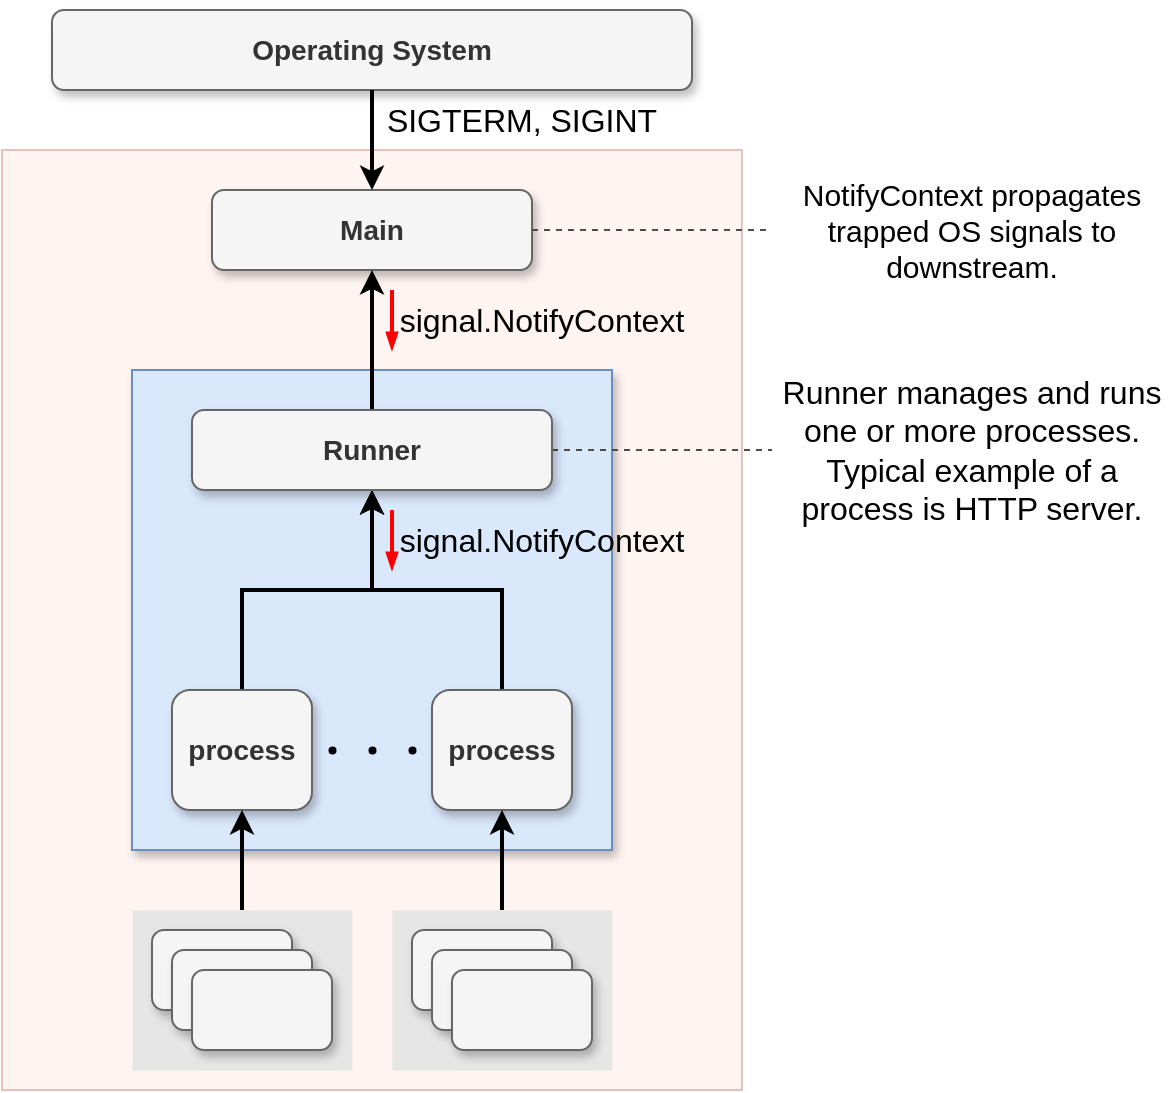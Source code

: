 <mxfile>
    <diagram id="GoSjPCBWs42Oj3rInSDV" name="image">
        <mxGraphModel dx="539" dy="1303" grid="1" gridSize="10" guides="1" tooltips="1" connect="1" arrows="1" fold="1" page="1" pageScale="1" pageWidth="827" pageHeight="1169" background="#ffffff" math="0" shadow="0">
            <root>
                <mxCell id="0"/>
                <mxCell id="1" parent="0"/>
                <mxCell id="4y8zBI1fQGplbvRanL30-23" value="" style="rounded=0;whiteSpace=wrap;html=1;fontSize=21;fillColor=#fad9d5;strokeColor=#ae4132;glass=0;opacity=30;" parent="1" vertex="1">
                    <mxGeometry x="175" y="290" width="370" height="470" as="geometry"/>
                </mxCell>
                <mxCell id="bk6alr26B-QRfy_AVpJc-3" value="Main" style="rounded=1;whiteSpace=wrap;html=1;fillColor=#f5f5f5;strokeColor=#666666;fontStyle=1;fontSize=14;fontColor=#333333;shadow=1;" parent="1" vertex="1">
                    <mxGeometry x="280" y="310" width="160" height="40" as="geometry"/>
                </mxCell>
                <mxCell id="4y8zBI1fQGplbvRanL30-27" value="Runner manages and runs one or more processes.&lt;br&gt;Typical example of a process is HTTP server." style="text;html=1;strokeColor=none;fillColor=none;align=center;verticalAlign=middle;whiteSpace=wrap;rounded=0;fontSize=16;" parent="1" vertex="1">
                    <mxGeometry x="560" y="400" width="200" height="80" as="geometry"/>
                </mxCell>
                <mxCell id="rlHsgIwTXOqiv6eNG3uc-1" value="Operating System" style="rounded=1;whiteSpace=wrap;html=1;fillColor=#f5f5f5;strokeColor=#666666;fontStyle=1;fontSize=14;fontColor=#333333;shadow=1;" parent="1" vertex="1">
                    <mxGeometry x="200" y="220" width="320" height="40" as="geometry"/>
                </mxCell>
                <mxCell id="rlHsgIwTXOqiv6eNG3uc-2" style="rounded=0;orthogonalLoop=1;jettySize=auto;html=1;entryX=0.5;entryY=0;entryDx=0;entryDy=0;fontSize=16;strokeWidth=2;" parent="1" source="rlHsgIwTXOqiv6eNG3uc-1" target="bk6alr26B-QRfy_AVpJc-3" edge="1">
                    <mxGeometry relative="1" as="geometry">
                        <mxPoint x="370" y="310" as="sourcePoint"/>
                        <mxPoint x="370" y="230" as="targetPoint"/>
                    </mxGeometry>
                </mxCell>
                <mxCell id="rlHsgIwTXOqiv6eNG3uc-3" value="SIGTERM, SIGINT" style="text;html=1;strokeColor=none;fillColor=none;align=center;verticalAlign=middle;whiteSpace=wrap;rounded=0;fontSize=16;" parent="1" vertex="1">
                    <mxGeometry x="360" y="260" width="150" height="30" as="geometry"/>
                </mxCell>
                <mxCell id="4y8zBI1fQGplbvRanL30-20" value="" style="rounded=0;whiteSpace=wrap;html=1;fontSize=21;fillColor=#dae8fc;strokeColor=#6c8ebf;shadow=1;" parent="1" vertex="1">
                    <mxGeometry x="240" y="400" width="240" height="240" as="geometry"/>
                </mxCell>
                <mxCell id="4y8zBI1fQGplbvRanL30-9" style="rounded=0;orthogonalLoop=1;jettySize=auto;html=1;fontSize=16;strokeWidth=2;exitX=0.5;exitY=0;exitDx=0;exitDy=0;edgeStyle=orthogonalEdgeStyle;" parent="1" source="4y8zBI1fQGplbvRanL30-6" target="4y8zBI1fQGplbvRanL30-3" edge="1">
                    <mxGeometry relative="1" as="geometry">
                        <mxPoint x="65" y="550" as="sourcePoint"/>
                        <mxPoint x="130" y="470" as="targetPoint"/>
                    </mxGeometry>
                </mxCell>
                <mxCell id="4y8zBI1fQGplbvRanL30-10" style="rounded=0;orthogonalLoop=1;jettySize=auto;html=1;fontSize=16;strokeWidth=2;edgeStyle=orthogonalEdgeStyle;" parent="1" source="4y8zBI1fQGplbvRanL30-7" target="4y8zBI1fQGplbvRanL30-3" edge="1">
                    <mxGeometry relative="1" as="geometry">
                        <mxPoint x="304" y="550" as="sourcePoint"/>
                        <mxPoint x="370" y="470" as="targetPoint"/>
                    </mxGeometry>
                </mxCell>
                <mxCell id="5RBzZOxQvPf8CkdE8hNP-8" value="" style="group" parent="1" vertex="1" connectable="0">
                    <mxGeometry x="370" y="360" width="150" height="30" as="geometry"/>
                </mxCell>
                <mxCell id="5RBzZOxQvPf8CkdE8hNP-9" value="signal.NotifyContext" style="text;html=1;strokeColor=none;fillColor=none;align=center;verticalAlign=middle;whiteSpace=wrap;rounded=0;fontSize=16;" parent="5RBzZOxQvPf8CkdE8hNP-8" vertex="1">
                    <mxGeometry width="150" height="30" as="geometry"/>
                </mxCell>
                <mxCell id="5RBzZOxQvPf8CkdE8hNP-10" value="" style="endArrow=blockThin;html=1;rounded=0;fontSize=12;endSize=4;strokeColor=#FF0000;strokeWidth=2;jumpSize=8;entryX=0;entryY=1;entryDx=0;entryDy=0;exitX=0;exitY=0;exitDx=0;exitDy=0;startSize=4;endFill=1;" parent="5RBzZOxQvPf8CkdE8hNP-8" source="5RBzZOxQvPf8CkdE8hNP-9" target="5RBzZOxQvPf8CkdE8hNP-9" edge="1">
                    <mxGeometry width="50" height="50" relative="1" as="geometry">
                        <mxPoint x="-150.5" y="310" as="sourcePoint"/>
                        <mxPoint x="-150.5" y="280" as="targetPoint"/>
                    </mxGeometry>
                </mxCell>
                <mxCell id="4y8zBI1fQGplbvRanL30-6" value="process" style="rounded=1;whiteSpace=wrap;html=1;fillColor=#f5f5f5;strokeColor=#666666;fontStyle=1;fontSize=14;fontColor=#333333;shadow=1;" parent="1" vertex="1">
                    <mxGeometry x="260" y="560" width="70" height="60" as="geometry"/>
                </mxCell>
                <mxCell id="4y8zBI1fQGplbvRanL30-7" value="process" style="rounded=1;whiteSpace=wrap;html=1;fillColor=#f5f5f5;strokeColor=#666666;fontStyle=1;fontSize=14;fontColor=#333333;shadow=1;" parent="1" vertex="1">
                    <mxGeometry x="390" y="560" width="70" height="60" as="geometry"/>
                </mxCell>
                <mxCell id="5RBzZOxQvPf8CkdE8hNP-14" value="" style="group" parent="1" vertex="1" connectable="0">
                    <mxGeometry x="370" y="470" width="150" height="30" as="geometry"/>
                </mxCell>
                <mxCell id="5RBzZOxQvPf8CkdE8hNP-15" value="signal.NotifyContext" style="text;html=1;strokeColor=none;fillColor=none;align=center;verticalAlign=middle;whiteSpace=wrap;rounded=0;fontSize=16;" parent="5RBzZOxQvPf8CkdE8hNP-14" vertex="1">
                    <mxGeometry width="150" height="30" as="geometry"/>
                </mxCell>
                <mxCell id="5RBzZOxQvPf8CkdE8hNP-16" value="" style="endArrow=blockThin;html=1;rounded=0;fontSize=12;endSize=4;strokeColor=#FF0000;strokeWidth=2;jumpSize=8;entryX=0;entryY=1;entryDx=0;entryDy=0;exitX=0;exitY=0;exitDx=0;exitDy=0;startSize=4;endFill=1;" parent="5RBzZOxQvPf8CkdE8hNP-14" source="5RBzZOxQvPf8CkdE8hNP-15" target="5RBzZOxQvPf8CkdE8hNP-15" edge="1">
                    <mxGeometry width="50" height="50" relative="1" as="geometry">
                        <mxPoint x="-150.5" y="310" as="sourcePoint"/>
                        <mxPoint x="-150.5" y="280" as="targetPoint"/>
                    </mxGeometry>
                </mxCell>
                <mxCell id="4y8zBI1fQGplbvRanL30-26" value="" style="endArrow=none;html=1;dashed=1;fontSize=21;strokeWidth=1;jumpSize=8;rounded=0;endSize=6;strokeColor=#4D4D4D;exitX=1;exitY=0.5;exitDx=0;exitDy=0;" parent="1" source="4y8zBI1fQGplbvRanL30-3" target="4y8zBI1fQGplbvRanL30-27" edge="1">
                    <mxGeometry width="50" height="50" relative="1" as="geometry">
                        <mxPoint x="180" y="440" as="sourcePoint"/>
                        <mxPoint x="540" y="440" as="targetPoint"/>
                    </mxGeometry>
                </mxCell>
                <mxCell id="yzFSg1chzgMHSKe_YLAD-1" style="edgeStyle=orthogonalEdgeStyle;rounded=0;orthogonalLoop=1;jettySize=auto;html=1;exitX=0.5;exitY=0;exitDx=0;exitDy=0;strokeWidth=2;" parent="1" source="4y8zBI1fQGplbvRanL30-3" edge="1">
                    <mxGeometry relative="1" as="geometry">
                        <mxPoint x="360" y="350" as="targetPoint"/>
                    </mxGeometry>
                </mxCell>
                <mxCell id="4y8zBI1fQGplbvRanL30-3" value="Runner" style="rounded=1;whiteSpace=wrap;html=1;fillColor=#f5f5f5;strokeColor=#666666;fontStyle=1;fontSize=14;fontColor=#333333;shadow=1;" parent="1" vertex="1">
                    <mxGeometry x="270" y="420" width="180" height="40" as="geometry"/>
                </mxCell>
                <mxCell id="oZPtj9Dolqua6bx5V05s-10" value="" style="group;rotation=90;" parent="1" vertex="1" connectable="0">
                    <mxGeometry x="340" y="560" width="40" height="60" as="geometry"/>
                </mxCell>
                <mxCell id="oZPtj9Dolqua6bx5V05s-11" value="" style="shape=waypoint;sketch=0;fillStyle=solid;size=6;pointerEvents=1;points=[];fillColor=none;resizable=0;rotatable=0;perimeter=centerPerimeter;snapToPoint=1;shadow=0;glass=0;fontSize=12;strokeColor=default;strokeWidth=0;html=1;rotation=90;" parent="oZPtj9Dolqua6bx5V05s-10" vertex="1">
                    <mxGeometry x="20" y="10" width="40" height="40" as="geometry"/>
                </mxCell>
                <mxCell id="oZPtj9Dolqua6bx5V05s-12" value="" style="shape=waypoint;sketch=0;fillStyle=solid;size=6;pointerEvents=1;points=[];fillColor=none;resizable=0;rotatable=0;perimeter=centerPerimeter;snapToPoint=1;shadow=0;glass=0;fontSize=12;strokeColor=default;strokeWidth=0;html=1;rotation=90;" parent="oZPtj9Dolqua6bx5V05s-10" vertex="1">
                    <mxGeometry y="10" width="40" height="40" as="geometry"/>
                </mxCell>
                <mxCell id="oZPtj9Dolqua6bx5V05s-13" value="" style="shape=waypoint;sketch=0;fillStyle=solid;size=6;pointerEvents=1;points=[];fillColor=none;resizable=0;rotatable=0;perimeter=centerPerimeter;snapToPoint=1;shadow=0;glass=0;fontSize=12;strokeColor=default;strokeWidth=0;html=1;rotation=90;" parent="oZPtj9Dolqua6bx5V05s-10" vertex="1">
                    <mxGeometry x="-20" y="10" width="40" height="40" as="geometry"/>
                </mxCell>
                <mxCell id="-zCoRN001Q4KwsukQ7ru-10" style="rounded=0;orthogonalLoop=1;jettySize=auto;html=1;fontSize=16;strokeWidth=2;entryX=0.5;entryY=1;entryDx=0;entryDy=0;exitX=0.5;exitY=0;exitDx=0;exitDy=0;" parent="1" source="-zCoRN001Q4KwsukQ7ru-25" target="4y8zBI1fQGplbvRanL30-6" edge="1">
                    <mxGeometry relative="1" as="geometry">
                        <mxPoint x="295" y="679" as="sourcePoint"/>
                        <mxPoint x="175" y="630" as="targetPoint"/>
                    </mxGeometry>
                </mxCell>
                <mxCell id="-zCoRN001Q4KwsukQ7ru-11" style="rounded=0;orthogonalLoop=1;jettySize=auto;html=1;fontSize=16;strokeWidth=2;entryX=0.5;entryY=1;entryDx=0;entryDy=0;exitX=0.5;exitY=0;exitDx=0;exitDy=0;" parent="1" source="-zCoRN001Q4KwsukQ7ru-30" target="4y8zBI1fQGplbvRanL30-7" edge="1">
                    <mxGeometry relative="1" as="geometry">
                        <mxPoint x="426" y="680" as="sourcePoint"/>
                        <mxPoint x="304.5" y="630" as="targetPoint"/>
                    </mxGeometry>
                </mxCell>
                <mxCell id="-zCoRN001Q4KwsukQ7ru-21" value="" style="group;strokeWidth=0;fillColor=#E6E6E6;strokeColor=none;perimeter=none;container=0;" parent="1" vertex="1" connectable="0">
                    <mxGeometry x="240" y="670" width="110" height="80" as="geometry"/>
                </mxCell>
                <mxCell id="-zCoRN001Q4KwsukQ7ru-26" value="" style="group;strokeWidth=0;fillColor=#E6E6E6;strokeColor=none;perimeter=none;" parent="1" vertex="1" connectable="0">
                    <mxGeometry x="370" y="670" width="110" height="80" as="geometry"/>
                </mxCell>
                <mxCell id="-zCoRN001Q4KwsukQ7ru-27" value="" style="rounded=1;whiteSpace=wrap;html=1;fillColor=#f5f5f5;strokeColor=#666666;fontStyle=1;fontSize=14;fontColor=#333333;shadow=1;" parent="-zCoRN001Q4KwsukQ7ru-26" vertex="1">
                    <mxGeometry x="10" y="10" width="70" height="40" as="geometry"/>
                </mxCell>
                <mxCell id="-zCoRN001Q4KwsukQ7ru-28" value="" style="rounded=1;whiteSpace=wrap;html=1;fillColor=#f5f5f5;strokeColor=#666666;fontStyle=1;fontSize=14;fontColor=#333333;shadow=1;" parent="-zCoRN001Q4KwsukQ7ru-26" vertex="1">
                    <mxGeometry x="20" y="20" width="70" height="40" as="geometry"/>
                </mxCell>
                <mxCell id="-zCoRN001Q4KwsukQ7ru-29" value="" style="rounded=1;whiteSpace=wrap;html=1;fillColor=#f5f5f5;strokeColor=#666666;fontStyle=1;fontSize=14;fontColor=#333333;shadow=1;" parent="-zCoRN001Q4KwsukQ7ru-26" vertex="1">
                    <mxGeometry x="30" y="30" width="70" height="40" as="geometry"/>
                </mxCell>
                <mxCell id="-zCoRN001Q4KwsukQ7ru-30" value="" style="rounded=0;whiteSpace=wrap;html=1;fontSize=17;strokeWidth=1;fillColor=none;strokeColor=none;" parent="-zCoRN001Q4KwsukQ7ru-26" vertex="1">
                    <mxGeometry width="110" height="80" as="geometry"/>
                </mxCell>
                <mxCell id="G3aDzt9erpGQBoS33nEg-1" value="NotifyContext propagates trapped OS signals to downstream." style="text;html=1;strokeColor=none;fillColor=none;align=center;verticalAlign=middle;whiteSpace=wrap;rounded=0;fontSize=15;" parent="1" vertex="1">
                    <mxGeometry x="560" y="300" width="200" height="60" as="geometry"/>
                </mxCell>
                <mxCell id="G3aDzt9erpGQBoS33nEg-2" value="" style="endArrow=none;dashed=1;html=1;rounded=0;exitX=1;exitY=0.5;exitDx=0;exitDy=0;entryX=0;entryY=0.5;entryDx=0;entryDy=0;strokeColor=#4D4D4D;" parent="1" source="bk6alr26B-QRfy_AVpJc-3" target="G3aDzt9erpGQBoS33nEg-1" edge="1">
                    <mxGeometry width="50" height="50" relative="1" as="geometry">
                        <mxPoint x="520" y="255" as="sourcePoint"/>
                        <mxPoint x="540" y="250" as="targetPoint"/>
                    </mxGeometry>
                </mxCell>
                <mxCell id="-zCoRN001Q4KwsukQ7ru-22" value="" style="rounded=1;whiteSpace=wrap;html=1;fillColor=#f5f5f5;strokeColor=#666666;fontStyle=1;fontSize=14;fontColor=#333333;shadow=1;" parent="1" vertex="1">
                    <mxGeometry x="250" y="680" width="70" height="40" as="geometry"/>
                </mxCell>
                <mxCell id="-zCoRN001Q4KwsukQ7ru-23" value="" style="rounded=1;whiteSpace=wrap;html=1;fillColor=#f5f5f5;strokeColor=#666666;fontStyle=1;fontSize=14;fontColor=#333333;shadow=1;" parent="1" vertex="1">
                    <mxGeometry x="260" y="690" width="70" height="40" as="geometry"/>
                </mxCell>
                <mxCell id="-zCoRN001Q4KwsukQ7ru-24" value="" style="rounded=1;whiteSpace=wrap;html=1;fillColor=#f5f5f5;strokeColor=#666666;fontStyle=1;fontSize=14;fontColor=#333333;shadow=1;" parent="1" vertex="1">
                    <mxGeometry x="270" y="700" width="70" height="40" as="geometry"/>
                </mxCell>
                <mxCell id="-zCoRN001Q4KwsukQ7ru-25" value="" style="rounded=0;whiteSpace=wrap;html=1;fontSize=17;strokeWidth=1;fillColor=none;strokeColor=none;" parent="1" vertex="1">
                    <mxGeometry x="240" y="670" width="110" height="80" as="geometry"/>
                </mxCell>
            </root>
        </mxGraphModel>
    </diagram>
</mxfile>